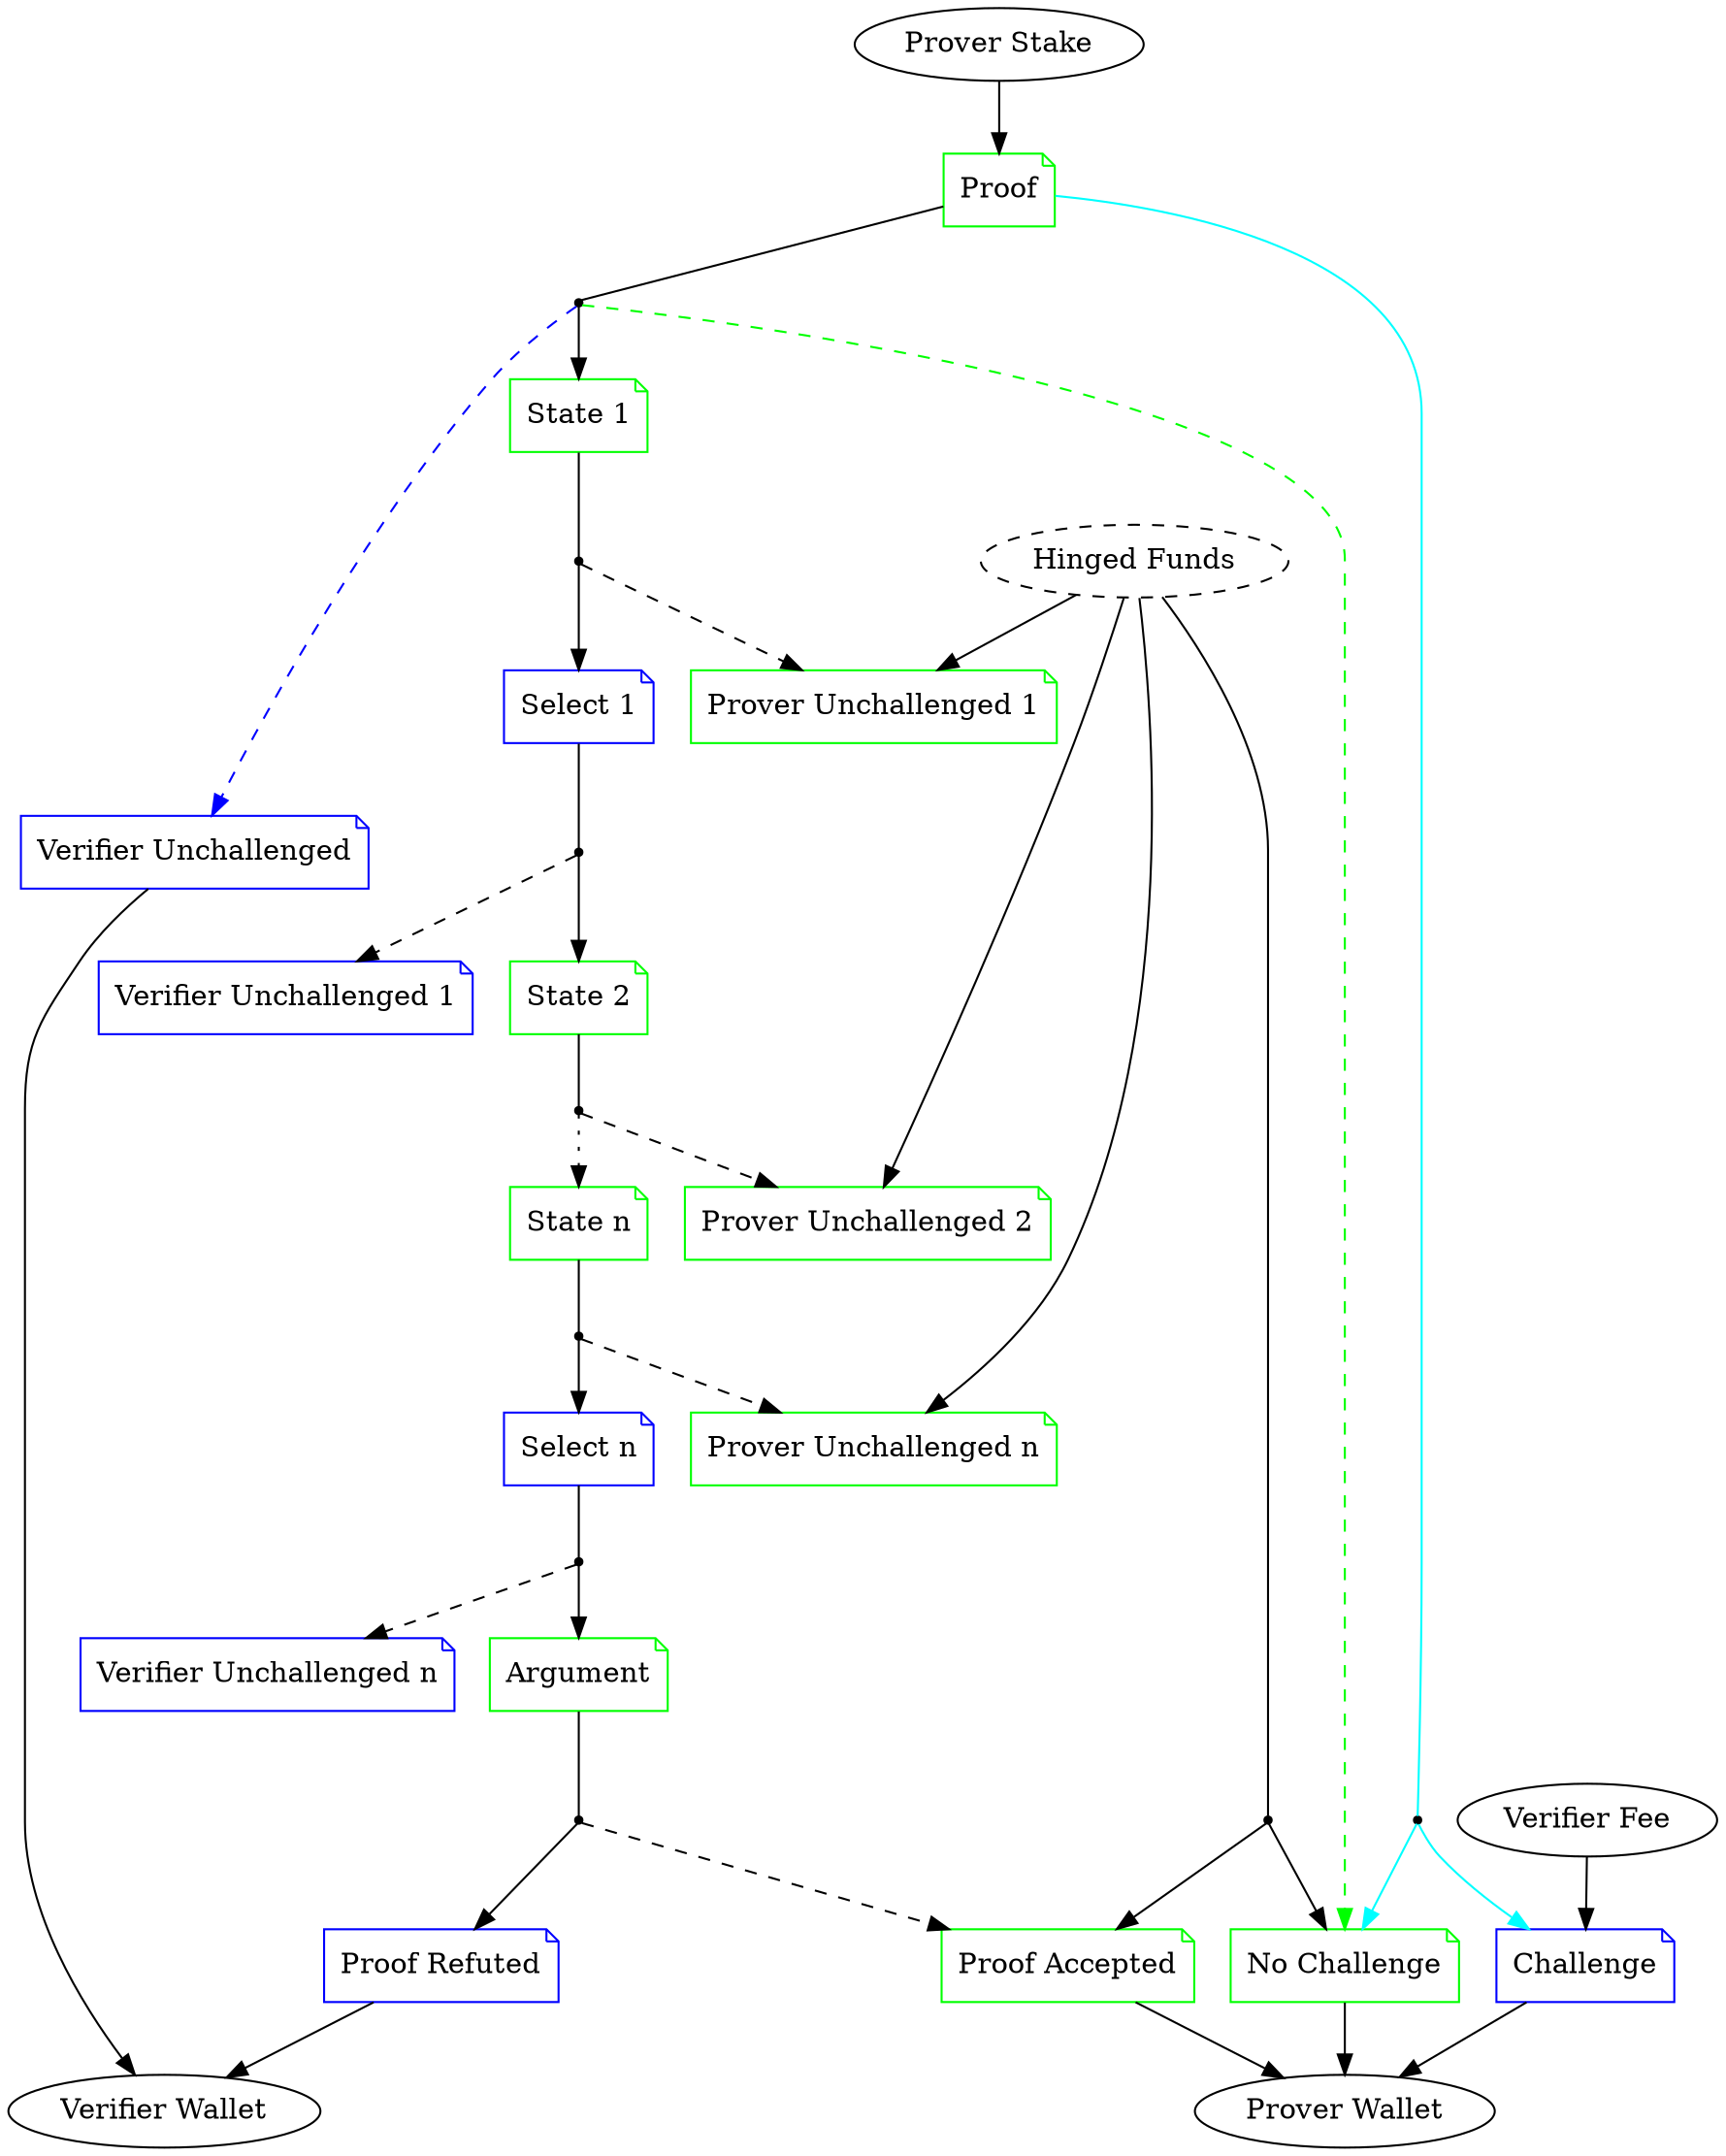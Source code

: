 digraph BitSnark {
    /* Styling. */
    node [shape=note]
    {node [shape=point] o0 o1 o2 o3 o4 o5 o6 o7 o8}
    {node [shape=oval] "Prover Stake" "Verifier Fee" "Hinged Funds" "Prover Wallet" "Verifier Wallet"}
    {node [color=green] "Proof" "No Challenge" "Proof Accepted" "State 1" "State 2" "State n" "Prover Unchallenged 1" "Prover Unchallenged 2" "Prover Unchallenged n" "Argument"}
    {node [color=blue] "Challenge" "Verifier Unchallenged" "Proof Refuted" "Select 1" "Select n" "Verifier Unchallenged 1" "Verifier Unchallenged n"}
    "Hinged Funds" [style=dashed]

    /* Main Flow. */
    o0 -> {"No Challenge"; "Proof Accepted"} -> "Prover Wallet" [weight=5]
    "Prover Stake" -> "Proof"
    "Proof" -> o1 [arrowhead=none]
    "Proof" -> o2 [arrowhead=none; color=cyan]
    o2 -> {"No Challenge"; "Challenge"} [color=cyan]
    o1 -> "No Challenge" [style=dashed; color=green]
    "Verifier Fee" -> "Challenge" -> "Prover Wallet"
    o1 -> "Verifier Unchallenged" [style=dashed; color=blue]
    "Verifier Unchallenged" -> "Verifier Wallet" [weight=1]

    /* Contention Bisection. */
    o1 -> "State 1" [weight=5]
    "State 1" -> o3 [arrowhead=none; weight=2]
    o3 -> "Select 1" [weight=5]
    o3 -> "Prover Unchallenged 1" [style=dashed]
    "Select 1" -> o4 [arrowhead=none; weight=5]
    o4 -> "State 2" [weight=5]
    o4 -> "Verifier Unchallenged 1" [style=dashed]
    "State 2" -> o5 [arrowhead=none; weight=5]
    o5 -> "State n" [style=dotted; weight=5]
    o5 -> "Prover Unchallenged 2" [style=dashed]
    "State n" -> o6 [arrowhead=none; weight=5]
    o6 -> "Select n" [weight=5]
    o6 -> "Prover Unchallenged n" [style=dashed]
    "Select n" -> o7 [arrowhead=none; weight=5]
    o7 -> "Argument" [weight=5]
    o7 -> "Verifier Unchallenged n" [style=dashed]

    /* Contention Resolution. */
    "Hinged Funds" -> o0 [arrowhead=none]
    "Hinged Funds" -> {"Prover Unchallenged 1" "Prover Unchallenged 2" "Prover Unchallenged n"} [weight=0]
    "Argument" -> o8  [arrowhead=none]
    o8 -> "Proof Refuted"
    o8 -> "Proof Accepted" [style=dashed]
    "Proof Refuted" -> "Verifier Wallet"
}
